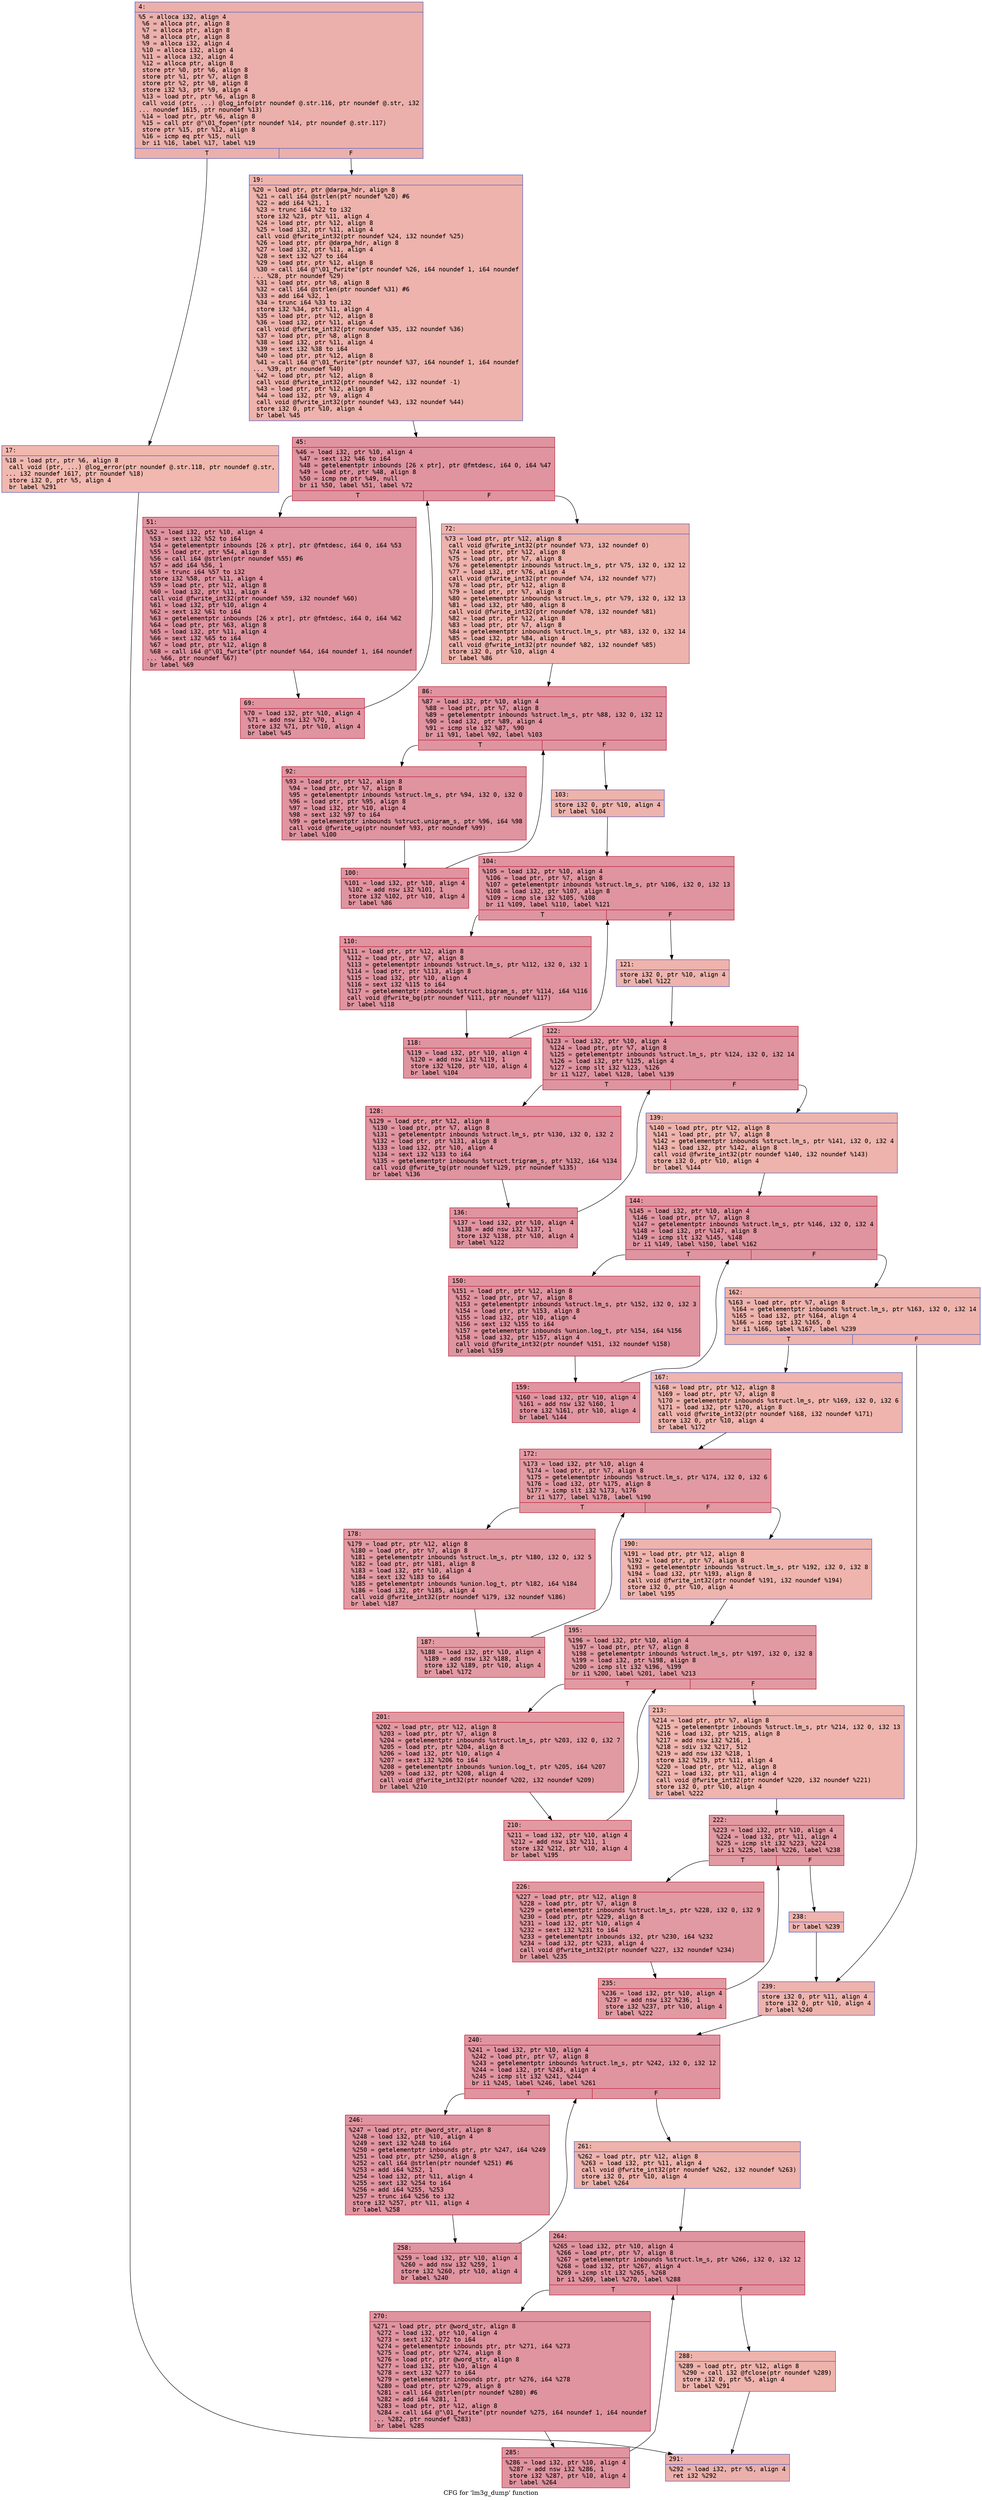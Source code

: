 digraph "CFG for 'lm3g_dump' function" {
	label="CFG for 'lm3g_dump' function";

	Node0x600002534370 [shape=record,color="#3d50c3ff", style=filled, fillcolor="#d24b4070" fontname="Courier",label="{4:\l|  %5 = alloca i32, align 4\l  %6 = alloca ptr, align 8\l  %7 = alloca ptr, align 8\l  %8 = alloca ptr, align 8\l  %9 = alloca i32, align 4\l  %10 = alloca i32, align 4\l  %11 = alloca i32, align 4\l  %12 = alloca ptr, align 8\l  store ptr %0, ptr %6, align 8\l  store ptr %1, ptr %7, align 8\l  store ptr %2, ptr %8, align 8\l  store i32 %3, ptr %9, align 4\l  %13 = load ptr, ptr %6, align 8\l  call void (ptr, ...) @log_info(ptr noundef @.str.116, ptr noundef @.str, i32\l... noundef 1615, ptr noundef %13)\l  %14 = load ptr, ptr %6, align 8\l  %15 = call ptr @\"\\01_fopen\"(ptr noundef %14, ptr noundef @.str.117)\l  store ptr %15, ptr %12, align 8\l  %16 = icmp eq ptr %15, null\l  br i1 %16, label %17, label %19\l|{<s0>T|<s1>F}}"];
	Node0x600002534370:s0 -> Node0x6000025345f0[tooltip="4 -> 17\nProbability 37.50%" ];
	Node0x600002534370:s1 -> Node0x600002534640[tooltip="4 -> 19\nProbability 62.50%" ];
	Node0x6000025345f0 [shape=record,color="#3d50c3ff", style=filled, fillcolor="#dc5d4a70" fontname="Courier",label="{17:\l|  %18 = load ptr, ptr %6, align 8\l  call void (ptr, ...) @log_error(ptr noundef @.str.118, ptr noundef @.str,\l... i32 noundef 1617, ptr noundef %18)\l  store i32 0, ptr %5, align 4\l  br label %291\l}"];
	Node0x6000025345f0 -> Node0x6000025353b0[tooltip="17 -> 291\nProbability 100.00%" ];
	Node0x600002534640 [shape=record,color="#3d50c3ff", style=filled, fillcolor="#d6524470" fontname="Courier",label="{19:\l|  %20 = load ptr, ptr @darpa_hdr, align 8\l  %21 = call i64 @strlen(ptr noundef %20) #6\l  %22 = add i64 %21, 1\l  %23 = trunc i64 %22 to i32\l  store i32 %23, ptr %11, align 4\l  %24 = load ptr, ptr %12, align 8\l  %25 = load i32, ptr %11, align 4\l  call void @fwrite_int32(ptr noundef %24, i32 noundef %25)\l  %26 = load ptr, ptr @darpa_hdr, align 8\l  %27 = load i32, ptr %11, align 4\l  %28 = sext i32 %27 to i64\l  %29 = load ptr, ptr %12, align 8\l  %30 = call i64 @\"\\01_fwrite\"(ptr noundef %26, i64 noundef 1, i64 noundef\l... %28, ptr noundef %29)\l  %31 = load ptr, ptr %8, align 8\l  %32 = call i64 @strlen(ptr noundef %31) #6\l  %33 = add i64 %32, 1\l  %34 = trunc i64 %33 to i32\l  store i32 %34, ptr %11, align 4\l  %35 = load ptr, ptr %12, align 8\l  %36 = load i32, ptr %11, align 4\l  call void @fwrite_int32(ptr noundef %35, i32 noundef %36)\l  %37 = load ptr, ptr %8, align 8\l  %38 = load i32, ptr %11, align 4\l  %39 = sext i32 %38 to i64\l  %40 = load ptr, ptr %12, align 8\l  %41 = call i64 @\"\\01_fwrite\"(ptr noundef %37, i64 noundef 1, i64 noundef\l... %39, ptr noundef %40)\l  %42 = load ptr, ptr %12, align 8\l  call void @fwrite_int32(ptr noundef %42, i32 noundef -1)\l  %43 = load ptr, ptr %12, align 8\l  %44 = load i32, ptr %9, align 4\l  call void @fwrite_int32(ptr noundef %43, i32 noundef %44)\l  store i32 0, ptr %10, align 4\l  br label %45\l}"];
	Node0x600002534640 -> Node0x600002534690[tooltip="19 -> 45\nProbability 100.00%" ];
	Node0x600002534690 [shape=record,color="#b70d28ff", style=filled, fillcolor="#b70d2870" fontname="Courier",label="{45:\l|  %46 = load i32, ptr %10, align 4\l  %47 = sext i32 %46 to i64\l  %48 = getelementptr inbounds [26 x ptr], ptr @fmtdesc, i64 0, i64 %47\l  %49 = load ptr, ptr %48, align 8\l  %50 = icmp ne ptr %49, null\l  br i1 %50, label %51, label %72\l|{<s0>T|<s1>F}}"];
	Node0x600002534690:s0 -> Node0x6000025346e0[tooltip="45 -> 51\nProbability 96.88%" ];
	Node0x600002534690:s1 -> Node0x600002534780[tooltip="45 -> 72\nProbability 3.12%" ];
	Node0x6000025346e0 [shape=record,color="#b70d28ff", style=filled, fillcolor="#b70d2870" fontname="Courier",label="{51:\l|  %52 = load i32, ptr %10, align 4\l  %53 = sext i32 %52 to i64\l  %54 = getelementptr inbounds [26 x ptr], ptr @fmtdesc, i64 0, i64 %53\l  %55 = load ptr, ptr %54, align 8\l  %56 = call i64 @strlen(ptr noundef %55) #6\l  %57 = add i64 %56, 1\l  %58 = trunc i64 %57 to i32\l  store i32 %58, ptr %11, align 4\l  %59 = load ptr, ptr %12, align 8\l  %60 = load i32, ptr %11, align 4\l  call void @fwrite_int32(ptr noundef %59, i32 noundef %60)\l  %61 = load i32, ptr %10, align 4\l  %62 = sext i32 %61 to i64\l  %63 = getelementptr inbounds [26 x ptr], ptr @fmtdesc, i64 0, i64 %62\l  %64 = load ptr, ptr %63, align 8\l  %65 = load i32, ptr %11, align 4\l  %66 = sext i32 %65 to i64\l  %67 = load ptr, ptr %12, align 8\l  %68 = call i64 @\"\\01_fwrite\"(ptr noundef %64, i64 noundef 1, i64 noundef\l... %66, ptr noundef %67)\l  br label %69\l}"];
	Node0x6000025346e0 -> Node0x600002534730[tooltip="51 -> 69\nProbability 100.00%" ];
	Node0x600002534730 [shape=record,color="#b70d28ff", style=filled, fillcolor="#b70d2870" fontname="Courier",label="{69:\l|  %70 = load i32, ptr %10, align 4\l  %71 = add nsw i32 %70, 1\l  store i32 %71, ptr %10, align 4\l  br label %45\l}"];
	Node0x600002534730 -> Node0x600002534690[tooltip="69 -> 45\nProbability 100.00%" ];
	Node0x600002534780 [shape=record,color="#3d50c3ff", style=filled, fillcolor="#d6524470" fontname="Courier",label="{72:\l|  %73 = load ptr, ptr %12, align 8\l  call void @fwrite_int32(ptr noundef %73, i32 noundef 0)\l  %74 = load ptr, ptr %12, align 8\l  %75 = load ptr, ptr %7, align 8\l  %76 = getelementptr inbounds %struct.lm_s, ptr %75, i32 0, i32 12\l  %77 = load i32, ptr %76, align 4\l  call void @fwrite_int32(ptr noundef %74, i32 noundef %77)\l  %78 = load ptr, ptr %12, align 8\l  %79 = load ptr, ptr %7, align 8\l  %80 = getelementptr inbounds %struct.lm_s, ptr %79, i32 0, i32 13\l  %81 = load i32, ptr %80, align 8\l  call void @fwrite_int32(ptr noundef %78, i32 noundef %81)\l  %82 = load ptr, ptr %12, align 8\l  %83 = load ptr, ptr %7, align 8\l  %84 = getelementptr inbounds %struct.lm_s, ptr %83, i32 0, i32 14\l  %85 = load i32, ptr %84, align 4\l  call void @fwrite_int32(ptr noundef %82, i32 noundef %85)\l  store i32 0, ptr %10, align 4\l  br label %86\l}"];
	Node0x600002534780 -> Node0x6000025347d0[tooltip="72 -> 86\nProbability 100.00%" ];
	Node0x6000025347d0 [shape=record,color="#b70d28ff", style=filled, fillcolor="#b70d2870" fontname="Courier",label="{86:\l|  %87 = load i32, ptr %10, align 4\l  %88 = load ptr, ptr %7, align 8\l  %89 = getelementptr inbounds %struct.lm_s, ptr %88, i32 0, i32 12\l  %90 = load i32, ptr %89, align 4\l  %91 = icmp sle i32 %87, %90\l  br i1 %91, label %92, label %103\l|{<s0>T|<s1>F}}"];
	Node0x6000025347d0:s0 -> Node0x600002534820[tooltip="86 -> 92\nProbability 96.88%" ];
	Node0x6000025347d0:s1 -> Node0x6000025348c0[tooltip="86 -> 103\nProbability 3.12%" ];
	Node0x600002534820 [shape=record,color="#b70d28ff", style=filled, fillcolor="#b70d2870" fontname="Courier",label="{92:\l|  %93 = load ptr, ptr %12, align 8\l  %94 = load ptr, ptr %7, align 8\l  %95 = getelementptr inbounds %struct.lm_s, ptr %94, i32 0, i32 0\l  %96 = load ptr, ptr %95, align 8\l  %97 = load i32, ptr %10, align 4\l  %98 = sext i32 %97 to i64\l  %99 = getelementptr inbounds %struct.unigram_s, ptr %96, i64 %98\l  call void @fwrite_ug(ptr noundef %93, ptr noundef %99)\l  br label %100\l}"];
	Node0x600002534820 -> Node0x600002534870[tooltip="92 -> 100\nProbability 100.00%" ];
	Node0x600002534870 [shape=record,color="#b70d28ff", style=filled, fillcolor="#b70d2870" fontname="Courier",label="{100:\l|  %101 = load i32, ptr %10, align 4\l  %102 = add nsw i32 %101, 1\l  store i32 %102, ptr %10, align 4\l  br label %86\l}"];
	Node0x600002534870 -> Node0x6000025347d0[tooltip="100 -> 86\nProbability 100.00%" ];
	Node0x6000025348c0 [shape=record,color="#3d50c3ff", style=filled, fillcolor="#d6524470" fontname="Courier",label="{103:\l|  store i32 0, ptr %10, align 4\l  br label %104\l}"];
	Node0x6000025348c0 -> Node0x600002534910[tooltip="103 -> 104\nProbability 100.00%" ];
	Node0x600002534910 [shape=record,color="#b70d28ff", style=filled, fillcolor="#b70d2870" fontname="Courier",label="{104:\l|  %105 = load i32, ptr %10, align 4\l  %106 = load ptr, ptr %7, align 8\l  %107 = getelementptr inbounds %struct.lm_s, ptr %106, i32 0, i32 13\l  %108 = load i32, ptr %107, align 8\l  %109 = icmp sle i32 %105, %108\l  br i1 %109, label %110, label %121\l|{<s0>T|<s1>F}}"];
	Node0x600002534910:s0 -> Node0x600002534960[tooltip="104 -> 110\nProbability 96.88%" ];
	Node0x600002534910:s1 -> Node0x600002534a00[tooltip="104 -> 121\nProbability 3.12%" ];
	Node0x600002534960 [shape=record,color="#b70d28ff", style=filled, fillcolor="#b70d2870" fontname="Courier",label="{110:\l|  %111 = load ptr, ptr %12, align 8\l  %112 = load ptr, ptr %7, align 8\l  %113 = getelementptr inbounds %struct.lm_s, ptr %112, i32 0, i32 1\l  %114 = load ptr, ptr %113, align 8\l  %115 = load i32, ptr %10, align 4\l  %116 = sext i32 %115 to i64\l  %117 = getelementptr inbounds %struct.bigram_s, ptr %114, i64 %116\l  call void @fwrite_bg(ptr noundef %111, ptr noundef %117)\l  br label %118\l}"];
	Node0x600002534960 -> Node0x6000025349b0[tooltip="110 -> 118\nProbability 100.00%" ];
	Node0x6000025349b0 [shape=record,color="#b70d28ff", style=filled, fillcolor="#b70d2870" fontname="Courier",label="{118:\l|  %119 = load i32, ptr %10, align 4\l  %120 = add nsw i32 %119, 1\l  store i32 %120, ptr %10, align 4\l  br label %104\l}"];
	Node0x6000025349b0 -> Node0x600002534910[tooltip="118 -> 104\nProbability 100.00%" ];
	Node0x600002534a00 [shape=record,color="#3d50c3ff", style=filled, fillcolor="#d6524470" fontname="Courier",label="{121:\l|  store i32 0, ptr %10, align 4\l  br label %122\l}"];
	Node0x600002534a00 -> Node0x600002534a50[tooltip="121 -> 122\nProbability 100.00%" ];
	Node0x600002534a50 [shape=record,color="#b70d28ff", style=filled, fillcolor="#b70d2870" fontname="Courier",label="{122:\l|  %123 = load i32, ptr %10, align 4\l  %124 = load ptr, ptr %7, align 8\l  %125 = getelementptr inbounds %struct.lm_s, ptr %124, i32 0, i32 14\l  %126 = load i32, ptr %125, align 4\l  %127 = icmp slt i32 %123, %126\l  br i1 %127, label %128, label %139\l|{<s0>T|<s1>F}}"];
	Node0x600002534a50:s0 -> Node0x600002534aa0[tooltip="122 -> 128\nProbability 96.88%" ];
	Node0x600002534a50:s1 -> Node0x600002534b40[tooltip="122 -> 139\nProbability 3.12%" ];
	Node0x600002534aa0 [shape=record,color="#b70d28ff", style=filled, fillcolor="#b70d2870" fontname="Courier",label="{128:\l|  %129 = load ptr, ptr %12, align 8\l  %130 = load ptr, ptr %7, align 8\l  %131 = getelementptr inbounds %struct.lm_s, ptr %130, i32 0, i32 2\l  %132 = load ptr, ptr %131, align 8\l  %133 = load i32, ptr %10, align 4\l  %134 = sext i32 %133 to i64\l  %135 = getelementptr inbounds %struct.trigram_s, ptr %132, i64 %134\l  call void @fwrite_tg(ptr noundef %129, ptr noundef %135)\l  br label %136\l}"];
	Node0x600002534aa0 -> Node0x600002534af0[tooltip="128 -> 136\nProbability 100.00%" ];
	Node0x600002534af0 [shape=record,color="#b70d28ff", style=filled, fillcolor="#b70d2870" fontname="Courier",label="{136:\l|  %137 = load i32, ptr %10, align 4\l  %138 = add nsw i32 %137, 1\l  store i32 %138, ptr %10, align 4\l  br label %122\l}"];
	Node0x600002534af0 -> Node0x600002534a50[tooltip="136 -> 122\nProbability 100.00%" ];
	Node0x600002534b40 [shape=record,color="#3d50c3ff", style=filled, fillcolor="#d6524470" fontname="Courier",label="{139:\l|  %140 = load ptr, ptr %12, align 8\l  %141 = load ptr, ptr %7, align 8\l  %142 = getelementptr inbounds %struct.lm_s, ptr %141, i32 0, i32 4\l  %143 = load i32, ptr %142, align 8\l  call void @fwrite_int32(ptr noundef %140, i32 noundef %143)\l  store i32 0, ptr %10, align 4\l  br label %144\l}"];
	Node0x600002534b40 -> Node0x600002534b90[tooltip="139 -> 144\nProbability 100.00%" ];
	Node0x600002534b90 [shape=record,color="#b70d28ff", style=filled, fillcolor="#b70d2870" fontname="Courier",label="{144:\l|  %145 = load i32, ptr %10, align 4\l  %146 = load ptr, ptr %7, align 8\l  %147 = getelementptr inbounds %struct.lm_s, ptr %146, i32 0, i32 4\l  %148 = load i32, ptr %147, align 8\l  %149 = icmp slt i32 %145, %148\l  br i1 %149, label %150, label %162\l|{<s0>T|<s1>F}}"];
	Node0x600002534b90:s0 -> Node0x600002534be0[tooltip="144 -> 150\nProbability 96.88%" ];
	Node0x600002534b90:s1 -> Node0x600002534c80[tooltip="144 -> 162\nProbability 3.12%" ];
	Node0x600002534be0 [shape=record,color="#b70d28ff", style=filled, fillcolor="#b70d2870" fontname="Courier",label="{150:\l|  %151 = load ptr, ptr %12, align 8\l  %152 = load ptr, ptr %7, align 8\l  %153 = getelementptr inbounds %struct.lm_s, ptr %152, i32 0, i32 3\l  %154 = load ptr, ptr %153, align 8\l  %155 = load i32, ptr %10, align 4\l  %156 = sext i32 %155 to i64\l  %157 = getelementptr inbounds %union.log_t, ptr %154, i64 %156\l  %158 = load i32, ptr %157, align 4\l  call void @fwrite_int32(ptr noundef %151, i32 noundef %158)\l  br label %159\l}"];
	Node0x600002534be0 -> Node0x600002534c30[tooltip="150 -> 159\nProbability 100.00%" ];
	Node0x600002534c30 [shape=record,color="#b70d28ff", style=filled, fillcolor="#b70d2870" fontname="Courier",label="{159:\l|  %160 = load i32, ptr %10, align 4\l  %161 = add nsw i32 %160, 1\l  store i32 %161, ptr %10, align 4\l  br label %144\l}"];
	Node0x600002534c30 -> Node0x600002534b90[tooltip="159 -> 144\nProbability 100.00%" ];
	Node0x600002534c80 [shape=record,color="#3d50c3ff", style=filled, fillcolor="#d6524470" fontname="Courier",label="{162:\l|  %163 = load ptr, ptr %7, align 8\l  %164 = getelementptr inbounds %struct.lm_s, ptr %163, i32 0, i32 14\l  %165 = load i32, ptr %164, align 4\l  %166 = icmp sgt i32 %165, 0\l  br i1 %166, label %167, label %239\l|{<s0>T|<s1>F}}"];
	Node0x600002534c80:s0 -> Node0x600002534cd0[tooltip="162 -> 167\nProbability 62.50%" ];
	Node0x600002534c80:s1 -> Node0x6000025350e0[tooltip="162 -> 239\nProbability 37.50%" ];
	Node0x600002534cd0 [shape=record,color="#3d50c3ff", style=filled, fillcolor="#d8564670" fontname="Courier",label="{167:\l|  %168 = load ptr, ptr %12, align 8\l  %169 = load ptr, ptr %7, align 8\l  %170 = getelementptr inbounds %struct.lm_s, ptr %169, i32 0, i32 6\l  %171 = load i32, ptr %170, align 8\l  call void @fwrite_int32(ptr noundef %168, i32 noundef %171)\l  store i32 0, ptr %10, align 4\l  br label %172\l}"];
	Node0x600002534cd0 -> Node0x600002534d20[tooltip="167 -> 172\nProbability 100.00%" ];
	Node0x600002534d20 [shape=record,color="#b70d28ff", style=filled, fillcolor="#bb1b2c70" fontname="Courier",label="{172:\l|  %173 = load i32, ptr %10, align 4\l  %174 = load ptr, ptr %7, align 8\l  %175 = getelementptr inbounds %struct.lm_s, ptr %174, i32 0, i32 6\l  %176 = load i32, ptr %175, align 8\l  %177 = icmp slt i32 %173, %176\l  br i1 %177, label %178, label %190\l|{<s0>T|<s1>F}}"];
	Node0x600002534d20:s0 -> Node0x600002534d70[tooltip="172 -> 178\nProbability 96.88%" ];
	Node0x600002534d20:s1 -> Node0x600002534e10[tooltip="172 -> 190\nProbability 3.12%" ];
	Node0x600002534d70 [shape=record,color="#b70d28ff", style=filled, fillcolor="#bb1b2c70" fontname="Courier",label="{178:\l|  %179 = load ptr, ptr %12, align 8\l  %180 = load ptr, ptr %7, align 8\l  %181 = getelementptr inbounds %struct.lm_s, ptr %180, i32 0, i32 5\l  %182 = load ptr, ptr %181, align 8\l  %183 = load i32, ptr %10, align 4\l  %184 = sext i32 %183 to i64\l  %185 = getelementptr inbounds %union.log_t, ptr %182, i64 %184\l  %186 = load i32, ptr %185, align 4\l  call void @fwrite_int32(ptr noundef %179, i32 noundef %186)\l  br label %187\l}"];
	Node0x600002534d70 -> Node0x600002534dc0[tooltip="178 -> 187\nProbability 100.00%" ];
	Node0x600002534dc0 [shape=record,color="#b70d28ff", style=filled, fillcolor="#bb1b2c70" fontname="Courier",label="{187:\l|  %188 = load i32, ptr %10, align 4\l  %189 = add nsw i32 %188, 1\l  store i32 %189, ptr %10, align 4\l  br label %172\l}"];
	Node0x600002534dc0 -> Node0x600002534d20[tooltip="187 -> 172\nProbability 100.00%" ];
	Node0x600002534e10 [shape=record,color="#3d50c3ff", style=filled, fillcolor="#d8564670" fontname="Courier",label="{190:\l|  %191 = load ptr, ptr %12, align 8\l  %192 = load ptr, ptr %7, align 8\l  %193 = getelementptr inbounds %struct.lm_s, ptr %192, i32 0, i32 8\l  %194 = load i32, ptr %193, align 8\l  call void @fwrite_int32(ptr noundef %191, i32 noundef %194)\l  store i32 0, ptr %10, align 4\l  br label %195\l}"];
	Node0x600002534e10 -> Node0x600002534e60[tooltip="190 -> 195\nProbability 100.00%" ];
	Node0x600002534e60 [shape=record,color="#b70d28ff", style=filled, fillcolor="#bb1b2c70" fontname="Courier",label="{195:\l|  %196 = load i32, ptr %10, align 4\l  %197 = load ptr, ptr %7, align 8\l  %198 = getelementptr inbounds %struct.lm_s, ptr %197, i32 0, i32 8\l  %199 = load i32, ptr %198, align 8\l  %200 = icmp slt i32 %196, %199\l  br i1 %200, label %201, label %213\l|{<s0>T|<s1>F}}"];
	Node0x600002534e60:s0 -> Node0x600002534eb0[tooltip="195 -> 201\nProbability 96.88%" ];
	Node0x600002534e60:s1 -> Node0x600002534f50[tooltip="195 -> 213\nProbability 3.12%" ];
	Node0x600002534eb0 [shape=record,color="#b70d28ff", style=filled, fillcolor="#bb1b2c70" fontname="Courier",label="{201:\l|  %202 = load ptr, ptr %12, align 8\l  %203 = load ptr, ptr %7, align 8\l  %204 = getelementptr inbounds %struct.lm_s, ptr %203, i32 0, i32 7\l  %205 = load ptr, ptr %204, align 8\l  %206 = load i32, ptr %10, align 4\l  %207 = sext i32 %206 to i64\l  %208 = getelementptr inbounds %union.log_t, ptr %205, i64 %207\l  %209 = load i32, ptr %208, align 4\l  call void @fwrite_int32(ptr noundef %202, i32 noundef %209)\l  br label %210\l}"];
	Node0x600002534eb0 -> Node0x600002534f00[tooltip="201 -> 210\nProbability 100.00%" ];
	Node0x600002534f00 [shape=record,color="#b70d28ff", style=filled, fillcolor="#bb1b2c70" fontname="Courier",label="{210:\l|  %211 = load i32, ptr %10, align 4\l  %212 = add nsw i32 %211, 1\l  store i32 %212, ptr %10, align 4\l  br label %195\l}"];
	Node0x600002534f00 -> Node0x600002534e60[tooltip="210 -> 195\nProbability 100.00%" ];
	Node0x600002534f50 [shape=record,color="#3d50c3ff", style=filled, fillcolor="#d8564670" fontname="Courier",label="{213:\l|  %214 = load ptr, ptr %7, align 8\l  %215 = getelementptr inbounds %struct.lm_s, ptr %214, i32 0, i32 13\l  %216 = load i32, ptr %215, align 8\l  %217 = add nsw i32 %216, 1\l  %218 = sdiv i32 %217, 512\l  %219 = add nsw i32 %218, 1\l  store i32 %219, ptr %11, align 4\l  %220 = load ptr, ptr %12, align 8\l  %221 = load i32, ptr %11, align 4\l  call void @fwrite_int32(ptr noundef %220, i32 noundef %221)\l  store i32 0, ptr %10, align 4\l  br label %222\l}"];
	Node0x600002534f50 -> Node0x600002534fa0[tooltip="213 -> 222\nProbability 100.00%" ];
	Node0x600002534fa0 [shape=record,color="#b70d28ff", style=filled, fillcolor="#bb1b2c70" fontname="Courier",label="{222:\l|  %223 = load i32, ptr %10, align 4\l  %224 = load i32, ptr %11, align 4\l  %225 = icmp slt i32 %223, %224\l  br i1 %225, label %226, label %238\l|{<s0>T|<s1>F}}"];
	Node0x600002534fa0:s0 -> Node0x600002534ff0[tooltip="222 -> 226\nProbability 96.88%" ];
	Node0x600002534fa0:s1 -> Node0x600002535090[tooltip="222 -> 238\nProbability 3.12%" ];
	Node0x600002534ff0 [shape=record,color="#b70d28ff", style=filled, fillcolor="#bb1b2c70" fontname="Courier",label="{226:\l|  %227 = load ptr, ptr %12, align 8\l  %228 = load ptr, ptr %7, align 8\l  %229 = getelementptr inbounds %struct.lm_s, ptr %228, i32 0, i32 9\l  %230 = load ptr, ptr %229, align 8\l  %231 = load i32, ptr %10, align 4\l  %232 = sext i32 %231 to i64\l  %233 = getelementptr inbounds i32, ptr %230, i64 %232\l  %234 = load i32, ptr %233, align 4\l  call void @fwrite_int32(ptr noundef %227, i32 noundef %234)\l  br label %235\l}"];
	Node0x600002534ff0 -> Node0x600002535040[tooltip="226 -> 235\nProbability 100.00%" ];
	Node0x600002535040 [shape=record,color="#b70d28ff", style=filled, fillcolor="#bb1b2c70" fontname="Courier",label="{235:\l|  %236 = load i32, ptr %10, align 4\l  %237 = add nsw i32 %236, 1\l  store i32 %237, ptr %10, align 4\l  br label %222\l}"];
	Node0x600002535040 -> Node0x600002534fa0[tooltip="235 -> 222\nProbability 100.00%" ];
	Node0x600002535090 [shape=record,color="#3d50c3ff", style=filled, fillcolor="#d8564670" fontname="Courier",label="{238:\l|  br label %239\l}"];
	Node0x600002535090 -> Node0x6000025350e0[tooltip="238 -> 239\nProbability 100.00%" ];
	Node0x6000025350e0 [shape=record,color="#3d50c3ff", style=filled, fillcolor="#d6524470" fontname="Courier",label="{239:\l|  store i32 0, ptr %11, align 4\l  store i32 0, ptr %10, align 4\l  br label %240\l}"];
	Node0x6000025350e0 -> Node0x600002535130[tooltip="239 -> 240\nProbability 100.00%" ];
	Node0x600002535130 [shape=record,color="#b70d28ff", style=filled, fillcolor="#b70d2870" fontname="Courier",label="{240:\l|  %241 = load i32, ptr %10, align 4\l  %242 = load ptr, ptr %7, align 8\l  %243 = getelementptr inbounds %struct.lm_s, ptr %242, i32 0, i32 12\l  %244 = load i32, ptr %243, align 4\l  %245 = icmp slt i32 %241, %244\l  br i1 %245, label %246, label %261\l|{<s0>T|<s1>F}}"];
	Node0x600002535130:s0 -> Node0x600002535180[tooltip="240 -> 246\nProbability 96.88%" ];
	Node0x600002535130:s1 -> Node0x600002535220[tooltip="240 -> 261\nProbability 3.12%" ];
	Node0x600002535180 [shape=record,color="#b70d28ff", style=filled, fillcolor="#b70d2870" fontname="Courier",label="{246:\l|  %247 = load ptr, ptr @word_str, align 8\l  %248 = load i32, ptr %10, align 4\l  %249 = sext i32 %248 to i64\l  %250 = getelementptr inbounds ptr, ptr %247, i64 %249\l  %251 = load ptr, ptr %250, align 8\l  %252 = call i64 @strlen(ptr noundef %251) #6\l  %253 = add i64 %252, 1\l  %254 = load i32, ptr %11, align 4\l  %255 = sext i32 %254 to i64\l  %256 = add i64 %255, %253\l  %257 = trunc i64 %256 to i32\l  store i32 %257, ptr %11, align 4\l  br label %258\l}"];
	Node0x600002535180 -> Node0x6000025351d0[tooltip="246 -> 258\nProbability 100.00%" ];
	Node0x6000025351d0 [shape=record,color="#b70d28ff", style=filled, fillcolor="#b70d2870" fontname="Courier",label="{258:\l|  %259 = load i32, ptr %10, align 4\l  %260 = add nsw i32 %259, 1\l  store i32 %260, ptr %10, align 4\l  br label %240\l}"];
	Node0x6000025351d0 -> Node0x600002535130[tooltip="258 -> 240\nProbability 100.00%" ];
	Node0x600002535220 [shape=record,color="#3d50c3ff", style=filled, fillcolor="#d6524470" fontname="Courier",label="{261:\l|  %262 = load ptr, ptr %12, align 8\l  %263 = load i32, ptr %11, align 4\l  call void @fwrite_int32(ptr noundef %262, i32 noundef %263)\l  store i32 0, ptr %10, align 4\l  br label %264\l}"];
	Node0x600002535220 -> Node0x600002535270[tooltip="261 -> 264\nProbability 100.00%" ];
	Node0x600002535270 [shape=record,color="#b70d28ff", style=filled, fillcolor="#b70d2870" fontname="Courier",label="{264:\l|  %265 = load i32, ptr %10, align 4\l  %266 = load ptr, ptr %7, align 8\l  %267 = getelementptr inbounds %struct.lm_s, ptr %266, i32 0, i32 12\l  %268 = load i32, ptr %267, align 4\l  %269 = icmp slt i32 %265, %268\l  br i1 %269, label %270, label %288\l|{<s0>T|<s1>F}}"];
	Node0x600002535270:s0 -> Node0x6000025352c0[tooltip="264 -> 270\nProbability 96.88%" ];
	Node0x600002535270:s1 -> Node0x600002535360[tooltip="264 -> 288\nProbability 3.12%" ];
	Node0x6000025352c0 [shape=record,color="#b70d28ff", style=filled, fillcolor="#b70d2870" fontname="Courier",label="{270:\l|  %271 = load ptr, ptr @word_str, align 8\l  %272 = load i32, ptr %10, align 4\l  %273 = sext i32 %272 to i64\l  %274 = getelementptr inbounds ptr, ptr %271, i64 %273\l  %275 = load ptr, ptr %274, align 8\l  %276 = load ptr, ptr @word_str, align 8\l  %277 = load i32, ptr %10, align 4\l  %278 = sext i32 %277 to i64\l  %279 = getelementptr inbounds ptr, ptr %276, i64 %278\l  %280 = load ptr, ptr %279, align 8\l  %281 = call i64 @strlen(ptr noundef %280) #6\l  %282 = add i64 %281, 1\l  %283 = load ptr, ptr %12, align 8\l  %284 = call i64 @\"\\01_fwrite\"(ptr noundef %275, i64 noundef 1, i64 noundef\l... %282, ptr noundef %283)\l  br label %285\l}"];
	Node0x6000025352c0 -> Node0x600002535310[tooltip="270 -> 285\nProbability 100.00%" ];
	Node0x600002535310 [shape=record,color="#b70d28ff", style=filled, fillcolor="#b70d2870" fontname="Courier",label="{285:\l|  %286 = load i32, ptr %10, align 4\l  %287 = add nsw i32 %286, 1\l  store i32 %287, ptr %10, align 4\l  br label %264\l}"];
	Node0x600002535310 -> Node0x600002535270[tooltip="285 -> 264\nProbability 100.00%" ];
	Node0x600002535360 [shape=record,color="#3d50c3ff", style=filled, fillcolor="#d6524470" fontname="Courier",label="{288:\l|  %289 = load ptr, ptr %12, align 8\l  %290 = call i32 @fclose(ptr noundef %289)\l  store i32 0, ptr %5, align 4\l  br label %291\l}"];
	Node0x600002535360 -> Node0x6000025353b0[tooltip="288 -> 291\nProbability 100.00%" ];
	Node0x6000025353b0 [shape=record,color="#3d50c3ff", style=filled, fillcolor="#d24b4070" fontname="Courier",label="{291:\l|  %292 = load i32, ptr %5, align 4\l  ret i32 %292\l}"];
}
